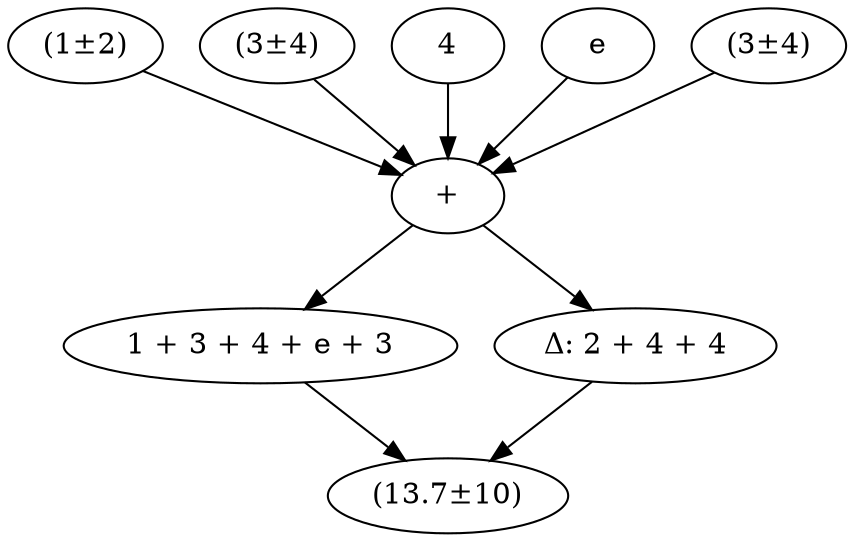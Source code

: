 // Computational Graph
digraph {
	0 [label="(1±2)"]
	1 [label="(3±4)"]
	2 [label="+"]
	0 -> 2
	1 -> 2
	3 [label="1 + 3"]
	4 [label="Δ: 2 + 4"]
	2 -> 3
	2 -> 4
	5 [label="(4±6)"]
	3 -> 5
	4 -> 5
	6 [label=4]
	6 -> 2
	3 [label="1 + 3 + 4"]
	5 [label="(8±6)"]
	7 [label=e]
	7 -> 2
	3 [label="1 + 3 + 4 + e"]
	5 [label="(10.7±6)"]
	8 [label="(3±4)"]
	8 -> 2
	3 [label="1 + 3 + 4 + e + 3"]
	4 [label="Δ: 2 + 4 + 4"]
	5 [label="(13.7±10)"]
}
